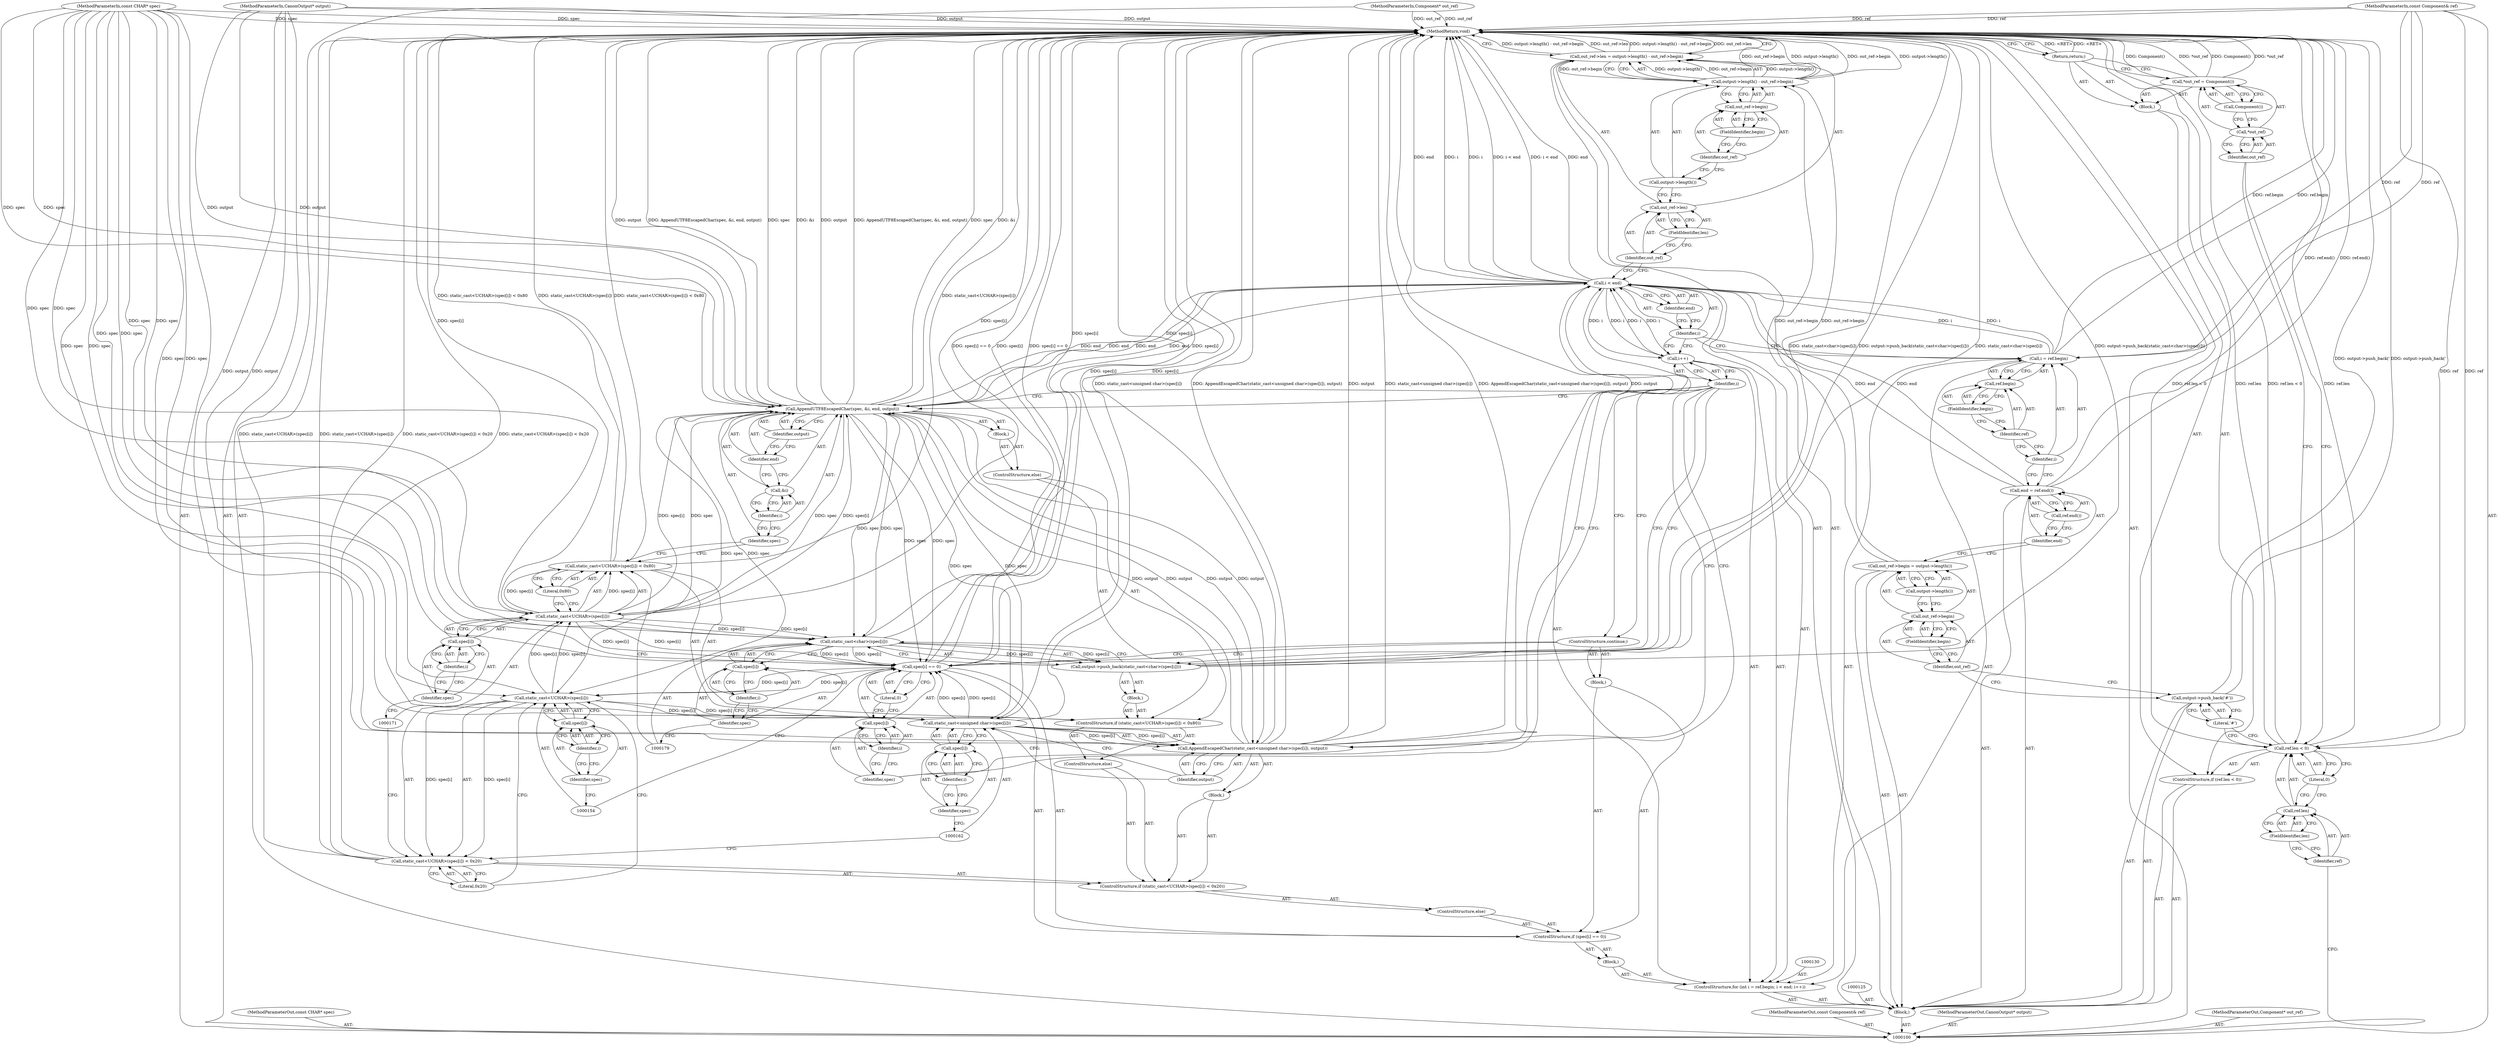 digraph "0_Chrome_f8f6ed59949be4451ee2f5443d8a313f102fde60" {
"1000200" [label="(MethodReturn,void)"];
"1000101" [label="(MethodParameterIn,const CHAR* spec)"];
"1000286" [label="(MethodParameterOut,const CHAR* spec)"];
"1000118" [label="(Call,output->push_back('#'))"];
"1000119" [label="(Literal,'#')"];
"1000123" [label="(FieldIdentifier,begin)"];
"1000124" [label="(Call,output->length())"];
"1000120" [label="(Call,out_ref->begin = output->length())"];
"1000121" [label="(Call,out_ref->begin)"];
"1000122" [label="(Identifier,out_ref)"];
"1000128" [label="(Call,ref.end())"];
"1000126" [label="(Call,end = ref.end())"];
"1000127" [label="(Identifier,end)"];
"1000131" [label="(Call,i = ref.begin)"];
"1000132" [label="(Identifier,i)"];
"1000133" [label="(Call,ref.begin)"];
"1000134" [label="(Identifier,ref)"];
"1000135" [label="(FieldIdentifier,begin)"];
"1000129" [label="(ControlStructure,for (int i = ref.begin; i < end; i++))"];
"1000136" [label="(Call,i < end)"];
"1000137" [label="(Identifier,i)"];
"1000138" [label="(Identifier,end)"];
"1000139" [label="(Call,i++)"];
"1000140" [label="(Identifier,i)"];
"1000141" [label="(Block,)"];
"1000146" [label="(Identifier,i)"];
"1000147" [label="(Literal,0)"];
"1000148" [label="(Block,)"];
"1000142" [label="(ControlStructure,if (spec[i] == 0))"];
"1000143" [label="(Call,spec[i] == 0)"];
"1000144" [label="(Call,spec[i])"];
"1000145" [label="(Identifier,spec)"];
"1000149" [label="(ControlStructure,continue;)"];
"1000151" [label="(ControlStructure,if (static_cast<UCHAR>(spec[i]) < 0x20))"];
"1000152" [label="(Call,static_cast<UCHAR>(spec[i]) < 0x20)"];
"1000153" [label="(Call,static_cast<UCHAR>(spec[i]))"];
"1000155" [label="(Call,spec[i])"];
"1000156" [label="(Identifier,spec)"];
"1000157" [label="(Identifier,i)"];
"1000158" [label="(Literal,0x20)"];
"1000159" [label="(Block,)"];
"1000150" [label="(ControlStructure,else)"];
"1000161" [label="(Call,static_cast<unsigned char>(spec[i]))"];
"1000163" [label="(Call,spec[i])"];
"1000164" [label="(Identifier,spec)"];
"1000165" [label="(Identifier,i)"];
"1000160" [label="(Call,AppendEscapedChar(static_cast<unsigned char>(spec[i]), output))"];
"1000166" [label="(Identifier,output)"];
"1000168" [label="(ControlStructure,if (static_cast<UCHAR>(spec[i]) < 0x80))"];
"1000169" [label="(Call,static_cast<UCHAR>(spec[i]) < 0x80)"];
"1000170" [label="(Call,static_cast<UCHAR>(spec[i]))"];
"1000172" [label="(Call,spec[i])"];
"1000173" [label="(Identifier,spec)"];
"1000174" [label="(Identifier,i)"];
"1000175" [label="(Literal,0x80)"];
"1000176" [label="(Block,)"];
"1000167" [label="(ControlStructure,else)"];
"1000102" [label="(MethodParameterIn,const Component& ref)"];
"1000287" [label="(MethodParameterOut,const Component& ref)"];
"1000178" [label="(Call,static_cast<char>(spec[i]))"];
"1000180" [label="(Call,spec[i])"];
"1000181" [label="(Identifier,spec)"];
"1000182" [label="(Identifier,i)"];
"1000177" [label="(Call,output->push_back(static_cast<char>(spec[i])))"];
"1000184" [label="(Block,)"];
"1000183" [label="(ControlStructure,else)"];
"1000186" [label="(Identifier,spec)"];
"1000187" [label="(Call,&i)"];
"1000188" [label="(Identifier,i)"];
"1000189" [label="(Identifier,end)"];
"1000190" [label="(Identifier,output)"];
"1000185" [label="(Call,AppendUTF8EscapedChar(spec, &i, end, output))"];
"1000194" [label="(FieldIdentifier,len)"];
"1000195" [label="(Call,output->length() - out_ref->begin)"];
"1000196" [label="(Call,output->length())"];
"1000191" [label="(Call,out_ref->len = output->length() - out_ref->begin)"];
"1000192" [label="(Call,out_ref->len)"];
"1000193" [label="(Identifier,out_ref)"];
"1000197" [label="(Call,out_ref->begin)"];
"1000198" [label="(Identifier,out_ref)"];
"1000199" [label="(FieldIdentifier,begin)"];
"1000103" [label="(MethodParameterIn,CanonOutput* output)"];
"1000288" [label="(MethodParameterOut,CanonOutput* output)"];
"1000104" [label="(MethodParameterIn,Component* out_ref)"];
"1000289" [label="(MethodParameterOut,Component* out_ref)"];
"1000105" [label="(Block,)"];
"1000110" [label="(FieldIdentifier,len)"];
"1000111" [label="(Literal,0)"];
"1000112" [label="(Block,)"];
"1000106" [label="(ControlStructure,if (ref.len < 0))"];
"1000107" [label="(Call,ref.len < 0)"];
"1000108" [label="(Call,ref.len)"];
"1000109" [label="(Identifier,ref)"];
"1000116" [label="(Call,Component())"];
"1000113" [label="(Call,*out_ref = Component())"];
"1000114" [label="(Call,*out_ref)"];
"1000115" [label="(Identifier,out_ref)"];
"1000117" [label="(Return,return;)"];
"1000200" -> "1000100"  [label="AST: "];
"1000200" -> "1000117"  [label="CFG: "];
"1000200" -> "1000191"  [label="CFG: "];
"1000177" -> "1000200"  [label="DDG: static_cast<char>(spec[i])"];
"1000177" -> "1000200"  [label="DDG: output->push_back(static_cast<char>(spec[i]))"];
"1000107" -> "1000200"  [label="DDG: ref.len"];
"1000107" -> "1000200"  [label="DDG: ref.len < 0"];
"1000185" -> "1000200"  [label="DDG: AppendUTF8EscapedChar(spec, &i, end, output)"];
"1000185" -> "1000200"  [label="DDG: spec"];
"1000185" -> "1000200"  [label="DDG: &i"];
"1000185" -> "1000200"  [label="DDG: output"];
"1000104" -> "1000200"  [label="DDG: out_ref"];
"1000152" -> "1000200"  [label="DDG: static_cast<UCHAR>(spec[i])"];
"1000152" -> "1000200"  [label="DDG: static_cast<UCHAR>(spec[i]) < 0x20"];
"1000118" -> "1000200"  [label="DDG: output->push_back('"];
"1000195" -> "1000200"  [label="DDG: out_ref->begin"];
"1000195" -> "1000200"  [label="DDG: output->length()"];
"1000136" -> "1000200"  [label="DDG: i"];
"1000136" -> "1000200"  [label="DDG: i < end"];
"1000136" -> "1000200"  [label="DDG: end"];
"1000170" -> "1000200"  [label="DDG: spec[i]"];
"1000169" -> "1000200"  [label="DDG: static_cast<UCHAR>(spec[i]) < 0x80"];
"1000169" -> "1000200"  [label="DDG: static_cast<UCHAR>(spec[i])"];
"1000113" -> "1000200"  [label="DDG: *out_ref"];
"1000113" -> "1000200"  [label="DDG: Component()"];
"1000160" -> "1000200"  [label="DDG: AppendEscapedChar(static_cast<unsigned char>(spec[i]), output)"];
"1000160" -> "1000200"  [label="DDG: output"];
"1000160" -> "1000200"  [label="DDG: static_cast<unsigned char>(spec[i])"];
"1000191" -> "1000200"  [label="DDG: output->length() - out_ref->begin"];
"1000191" -> "1000200"  [label="DDG: out_ref->len"];
"1000103" -> "1000200"  [label="DDG: output"];
"1000143" -> "1000200"  [label="DDG: spec[i]"];
"1000143" -> "1000200"  [label="DDG: spec[i] == 0"];
"1000178" -> "1000200"  [label="DDG: spec[i]"];
"1000131" -> "1000200"  [label="DDG: ref.begin"];
"1000102" -> "1000200"  [label="DDG: ref"];
"1000101" -> "1000200"  [label="DDG: spec"];
"1000126" -> "1000200"  [label="DDG: ref.end()"];
"1000161" -> "1000200"  [label="DDG: spec[i]"];
"1000117" -> "1000200"  [label="DDG: <RET>"];
"1000101" -> "1000100"  [label="AST: "];
"1000101" -> "1000200"  [label="DDG: spec"];
"1000101" -> "1000143"  [label="DDG: spec"];
"1000101" -> "1000153"  [label="DDG: spec"];
"1000101" -> "1000161"  [label="DDG: spec"];
"1000101" -> "1000170"  [label="DDG: spec"];
"1000101" -> "1000178"  [label="DDG: spec"];
"1000101" -> "1000185"  [label="DDG: spec"];
"1000286" -> "1000100"  [label="AST: "];
"1000118" -> "1000105"  [label="AST: "];
"1000118" -> "1000119"  [label="CFG: "];
"1000119" -> "1000118"  [label="AST: "];
"1000122" -> "1000118"  [label="CFG: "];
"1000118" -> "1000200"  [label="DDG: output->push_back('"];
"1000119" -> "1000118"  [label="AST: "];
"1000119" -> "1000107"  [label="CFG: "];
"1000118" -> "1000119"  [label="CFG: "];
"1000123" -> "1000121"  [label="AST: "];
"1000123" -> "1000122"  [label="CFG: "];
"1000121" -> "1000123"  [label="CFG: "];
"1000124" -> "1000120"  [label="AST: "];
"1000124" -> "1000121"  [label="CFG: "];
"1000120" -> "1000124"  [label="CFG: "];
"1000120" -> "1000105"  [label="AST: "];
"1000120" -> "1000124"  [label="CFG: "];
"1000121" -> "1000120"  [label="AST: "];
"1000124" -> "1000120"  [label="AST: "];
"1000127" -> "1000120"  [label="CFG: "];
"1000120" -> "1000195"  [label="DDG: out_ref->begin"];
"1000121" -> "1000120"  [label="AST: "];
"1000121" -> "1000123"  [label="CFG: "];
"1000122" -> "1000121"  [label="AST: "];
"1000123" -> "1000121"  [label="AST: "];
"1000124" -> "1000121"  [label="CFG: "];
"1000122" -> "1000121"  [label="AST: "];
"1000122" -> "1000118"  [label="CFG: "];
"1000123" -> "1000122"  [label="CFG: "];
"1000128" -> "1000126"  [label="AST: "];
"1000128" -> "1000127"  [label="CFG: "];
"1000126" -> "1000128"  [label="CFG: "];
"1000126" -> "1000105"  [label="AST: "];
"1000126" -> "1000128"  [label="CFG: "];
"1000127" -> "1000126"  [label="AST: "];
"1000128" -> "1000126"  [label="AST: "];
"1000132" -> "1000126"  [label="CFG: "];
"1000126" -> "1000200"  [label="DDG: ref.end()"];
"1000126" -> "1000136"  [label="DDG: end"];
"1000127" -> "1000126"  [label="AST: "];
"1000127" -> "1000120"  [label="CFG: "];
"1000128" -> "1000127"  [label="CFG: "];
"1000131" -> "1000129"  [label="AST: "];
"1000131" -> "1000133"  [label="CFG: "];
"1000132" -> "1000131"  [label="AST: "];
"1000133" -> "1000131"  [label="AST: "];
"1000137" -> "1000131"  [label="CFG: "];
"1000131" -> "1000200"  [label="DDG: ref.begin"];
"1000102" -> "1000131"  [label="DDG: ref"];
"1000131" -> "1000136"  [label="DDG: i"];
"1000132" -> "1000131"  [label="AST: "];
"1000132" -> "1000126"  [label="CFG: "];
"1000134" -> "1000132"  [label="CFG: "];
"1000133" -> "1000131"  [label="AST: "];
"1000133" -> "1000135"  [label="CFG: "];
"1000134" -> "1000133"  [label="AST: "];
"1000135" -> "1000133"  [label="AST: "];
"1000131" -> "1000133"  [label="CFG: "];
"1000134" -> "1000133"  [label="AST: "];
"1000134" -> "1000132"  [label="CFG: "];
"1000135" -> "1000134"  [label="CFG: "];
"1000135" -> "1000133"  [label="AST: "];
"1000135" -> "1000134"  [label="CFG: "];
"1000133" -> "1000135"  [label="CFG: "];
"1000129" -> "1000105"  [label="AST: "];
"1000130" -> "1000129"  [label="AST: "];
"1000131" -> "1000129"  [label="AST: "];
"1000136" -> "1000129"  [label="AST: "];
"1000139" -> "1000129"  [label="AST: "];
"1000141" -> "1000129"  [label="AST: "];
"1000136" -> "1000129"  [label="AST: "];
"1000136" -> "1000138"  [label="CFG: "];
"1000137" -> "1000136"  [label="AST: "];
"1000138" -> "1000136"  [label="AST: "];
"1000145" -> "1000136"  [label="CFG: "];
"1000193" -> "1000136"  [label="CFG: "];
"1000136" -> "1000200"  [label="DDG: i"];
"1000136" -> "1000200"  [label="DDG: i < end"];
"1000136" -> "1000200"  [label="DDG: end"];
"1000131" -> "1000136"  [label="DDG: i"];
"1000139" -> "1000136"  [label="DDG: i"];
"1000185" -> "1000136"  [label="DDG: end"];
"1000126" -> "1000136"  [label="DDG: end"];
"1000136" -> "1000139"  [label="DDG: i"];
"1000136" -> "1000185"  [label="DDG: end"];
"1000137" -> "1000136"  [label="AST: "];
"1000137" -> "1000131"  [label="CFG: "];
"1000137" -> "1000139"  [label="CFG: "];
"1000138" -> "1000137"  [label="CFG: "];
"1000138" -> "1000136"  [label="AST: "];
"1000138" -> "1000137"  [label="CFG: "];
"1000136" -> "1000138"  [label="CFG: "];
"1000139" -> "1000129"  [label="AST: "];
"1000139" -> "1000140"  [label="CFG: "];
"1000140" -> "1000139"  [label="AST: "];
"1000137" -> "1000139"  [label="CFG: "];
"1000139" -> "1000136"  [label="DDG: i"];
"1000136" -> "1000139"  [label="DDG: i"];
"1000140" -> "1000139"  [label="AST: "];
"1000140" -> "1000149"  [label="CFG: "];
"1000140" -> "1000160"  [label="CFG: "];
"1000140" -> "1000177"  [label="CFG: "];
"1000140" -> "1000185"  [label="CFG: "];
"1000139" -> "1000140"  [label="CFG: "];
"1000141" -> "1000129"  [label="AST: "];
"1000142" -> "1000141"  [label="AST: "];
"1000146" -> "1000144"  [label="AST: "];
"1000146" -> "1000145"  [label="CFG: "];
"1000144" -> "1000146"  [label="CFG: "];
"1000147" -> "1000143"  [label="AST: "];
"1000147" -> "1000144"  [label="CFG: "];
"1000143" -> "1000147"  [label="CFG: "];
"1000148" -> "1000142"  [label="AST: "];
"1000149" -> "1000148"  [label="AST: "];
"1000142" -> "1000141"  [label="AST: "];
"1000143" -> "1000142"  [label="AST: "];
"1000148" -> "1000142"  [label="AST: "];
"1000150" -> "1000142"  [label="AST: "];
"1000143" -> "1000142"  [label="AST: "];
"1000143" -> "1000147"  [label="CFG: "];
"1000144" -> "1000143"  [label="AST: "];
"1000147" -> "1000143"  [label="AST: "];
"1000149" -> "1000143"  [label="CFG: "];
"1000154" -> "1000143"  [label="CFG: "];
"1000143" -> "1000200"  [label="DDG: spec[i]"];
"1000143" -> "1000200"  [label="DDG: spec[i] == 0"];
"1000185" -> "1000143"  [label="DDG: spec"];
"1000170" -> "1000143"  [label="DDG: spec[i]"];
"1000178" -> "1000143"  [label="DDG: spec[i]"];
"1000161" -> "1000143"  [label="DDG: spec[i]"];
"1000101" -> "1000143"  [label="DDG: spec"];
"1000143" -> "1000153"  [label="DDG: spec[i]"];
"1000144" -> "1000143"  [label="AST: "];
"1000144" -> "1000146"  [label="CFG: "];
"1000145" -> "1000144"  [label="AST: "];
"1000146" -> "1000144"  [label="AST: "];
"1000147" -> "1000144"  [label="CFG: "];
"1000145" -> "1000144"  [label="AST: "];
"1000145" -> "1000136"  [label="CFG: "];
"1000146" -> "1000145"  [label="CFG: "];
"1000149" -> "1000148"  [label="AST: "];
"1000149" -> "1000143"  [label="CFG: "];
"1000140" -> "1000149"  [label="CFG: "];
"1000151" -> "1000150"  [label="AST: "];
"1000152" -> "1000151"  [label="AST: "];
"1000159" -> "1000151"  [label="AST: "];
"1000167" -> "1000151"  [label="AST: "];
"1000152" -> "1000151"  [label="AST: "];
"1000152" -> "1000158"  [label="CFG: "];
"1000153" -> "1000152"  [label="AST: "];
"1000158" -> "1000152"  [label="AST: "];
"1000162" -> "1000152"  [label="CFG: "];
"1000171" -> "1000152"  [label="CFG: "];
"1000152" -> "1000200"  [label="DDG: static_cast<UCHAR>(spec[i])"];
"1000152" -> "1000200"  [label="DDG: static_cast<UCHAR>(spec[i]) < 0x20"];
"1000153" -> "1000152"  [label="DDG: spec[i]"];
"1000153" -> "1000152"  [label="AST: "];
"1000153" -> "1000155"  [label="CFG: "];
"1000154" -> "1000153"  [label="AST: "];
"1000155" -> "1000153"  [label="AST: "];
"1000158" -> "1000153"  [label="CFG: "];
"1000153" -> "1000152"  [label="DDG: spec[i]"];
"1000185" -> "1000153"  [label="DDG: spec"];
"1000143" -> "1000153"  [label="DDG: spec[i]"];
"1000101" -> "1000153"  [label="DDG: spec"];
"1000153" -> "1000161"  [label="DDG: spec[i]"];
"1000153" -> "1000170"  [label="DDG: spec[i]"];
"1000155" -> "1000153"  [label="AST: "];
"1000155" -> "1000157"  [label="CFG: "];
"1000156" -> "1000155"  [label="AST: "];
"1000157" -> "1000155"  [label="AST: "];
"1000153" -> "1000155"  [label="CFG: "];
"1000156" -> "1000155"  [label="AST: "];
"1000156" -> "1000154"  [label="CFG: "];
"1000157" -> "1000156"  [label="CFG: "];
"1000157" -> "1000155"  [label="AST: "];
"1000157" -> "1000156"  [label="CFG: "];
"1000155" -> "1000157"  [label="CFG: "];
"1000158" -> "1000152"  [label="AST: "];
"1000158" -> "1000153"  [label="CFG: "];
"1000152" -> "1000158"  [label="CFG: "];
"1000159" -> "1000151"  [label="AST: "];
"1000160" -> "1000159"  [label="AST: "];
"1000150" -> "1000142"  [label="AST: "];
"1000151" -> "1000150"  [label="AST: "];
"1000161" -> "1000160"  [label="AST: "];
"1000161" -> "1000163"  [label="CFG: "];
"1000162" -> "1000161"  [label="AST: "];
"1000163" -> "1000161"  [label="AST: "];
"1000166" -> "1000161"  [label="CFG: "];
"1000161" -> "1000200"  [label="DDG: spec[i]"];
"1000161" -> "1000143"  [label="DDG: spec[i]"];
"1000161" -> "1000160"  [label="DDG: spec[i]"];
"1000185" -> "1000161"  [label="DDG: spec"];
"1000153" -> "1000161"  [label="DDG: spec[i]"];
"1000101" -> "1000161"  [label="DDG: spec"];
"1000163" -> "1000161"  [label="AST: "];
"1000163" -> "1000165"  [label="CFG: "];
"1000164" -> "1000163"  [label="AST: "];
"1000165" -> "1000163"  [label="AST: "];
"1000161" -> "1000163"  [label="CFG: "];
"1000164" -> "1000163"  [label="AST: "];
"1000164" -> "1000162"  [label="CFG: "];
"1000165" -> "1000164"  [label="CFG: "];
"1000165" -> "1000163"  [label="AST: "];
"1000165" -> "1000164"  [label="CFG: "];
"1000163" -> "1000165"  [label="CFG: "];
"1000160" -> "1000159"  [label="AST: "];
"1000160" -> "1000166"  [label="CFG: "];
"1000161" -> "1000160"  [label="AST: "];
"1000166" -> "1000160"  [label="AST: "];
"1000140" -> "1000160"  [label="CFG: "];
"1000160" -> "1000200"  [label="DDG: AppendEscapedChar(static_cast<unsigned char>(spec[i]), output)"];
"1000160" -> "1000200"  [label="DDG: output"];
"1000160" -> "1000200"  [label="DDG: static_cast<unsigned char>(spec[i])"];
"1000161" -> "1000160"  [label="DDG: spec[i]"];
"1000185" -> "1000160"  [label="DDG: output"];
"1000103" -> "1000160"  [label="DDG: output"];
"1000160" -> "1000185"  [label="DDG: output"];
"1000166" -> "1000160"  [label="AST: "];
"1000166" -> "1000161"  [label="CFG: "];
"1000160" -> "1000166"  [label="CFG: "];
"1000168" -> "1000167"  [label="AST: "];
"1000169" -> "1000168"  [label="AST: "];
"1000176" -> "1000168"  [label="AST: "];
"1000183" -> "1000168"  [label="AST: "];
"1000169" -> "1000168"  [label="AST: "];
"1000169" -> "1000175"  [label="CFG: "];
"1000170" -> "1000169"  [label="AST: "];
"1000175" -> "1000169"  [label="AST: "];
"1000179" -> "1000169"  [label="CFG: "];
"1000186" -> "1000169"  [label="CFG: "];
"1000169" -> "1000200"  [label="DDG: static_cast<UCHAR>(spec[i]) < 0x80"];
"1000169" -> "1000200"  [label="DDG: static_cast<UCHAR>(spec[i])"];
"1000170" -> "1000169"  [label="DDG: spec[i]"];
"1000170" -> "1000169"  [label="AST: "];
"1000170" -> "1000172"  [label="CFG: "];
"1000171" -> "1000170"  [label="AST: "];
"1000172" -> "1000170"  [label="AST: "];
"1000175" -> "1000170"  [label="CFG: "];
"1000170" -> "1000200"  [label="DDG: spec[i]"];
"1000170" -> "1000143"  [label="DDG: spec[i]"];
"1000170" -> "1000169"  [label="DDG: spec[i]"];
"1000185" -> "1000170"  [label="DDG: spec"];
"1000153" -> "1000170"  [label="DDG: spec[i]"];
"1000101" -> "1000170"  [label="DDG: spec"];
"1000170" -> "1000178"  [label="DDG: spec[i]"];
"1000170" -> "1000185"  [label="DDG: spec[i]"];
"1000172" -> "1000170"  [label="AST: "];
"1000172" -> "1000174"  [label="CFG: "];
"1000173" -> "1000172"  [label="AST: "];
"1000174" -> "1000172"  [label="AST: "];
"1000170" -> "1000172"  [label="CFG: "];
"1000173" -> "1000172"  [label="AST: "];
"1000173" -> "1000171"  [label="CFG: "];
"1000174" -> "1000173"  [label="CFG: "];
"1000174" -> "1000172"  [label="AST: "];
"1000174" -> "1000173"  [label="CFG: "];
"1000172" -> "1000174"  [label="CFG: "];
"1000175" -> "1000169"  [label="AST: "];
"1000175" -> "1000170"  [label="CFG: "];
"1000169" -> "1000175"  [label="CFG: "];
"1000176" -> "1000168"  [label="AST: "];
"1000177" -> "1000176"  [label="AST: "];
"1000167" -> "1000151"  [label="AST: "];
"1000168" -> "1000167"  [label="AST: "];
"1000102" -> "1000100"  [label="AST: "];
"1000102" -> "1000200"  [label="DDG: ref"];
"1000102" -> "1000107"  [label="DDG: ref"];
"1000102" -> "1000131"  [label="DDG: ref"];
"1000287" -> "1000100"  [label="AST: "];
"1000178" -> "1000177"  [label="AST: "];
"1000178" -> "1000180"  [label="CFG: "];
"1000179" -> "1000178"  [label="AST: "];
"1000180" -> "1000178"  [label="AST: "];
"1000177" -> "1000178"  [label="CFG: "];
"1000178" -> "1000200"  [label="DDG: spec[i]"];
"1000178" -> "1000143"  [label="DDG: spec[i]"];
"1000178" -> "1000177"  [label="DDG: spec[i]"];
"1000185" -> "1000178"  [label="DDG: spec"];
"1000170" -> "1000178"  [label="DDG: spec[i]"];
"1000101" -> "1000178"  [label="DDG: spec"];
"1000180" -> "1000178"  [label="AST: "];
"1000180" -> "1000182"  [label="CFG: "];
"1000181" -> "1000180"  [label="AST: "];
"1000182" -> "1000180"  [label="AST: "];
"1000178" -> "1000180"  [label="CFG: "];
"1000181" -> "1000180"  [label="AST: "];
"1000181" -> "1000179"  [label="CFG: "];
"1000182" -> "1000181"  [label="CFG: "];
"1000182" -> "1000180"  [label="AST: "];
"1000182" -> "1000181"  [label="CFG: "];
"1000180" -> "1000182"  [label="CFG: "];
"1000177" -> "1000176"  [label="AST: "];
"1000177" -> "1000178"  [label="CFG: "];
"1000178" -> "1000177"  [label="AST: "];
"1000140" -> "1000177"  [label="CFG: "];
"1000177" -> "1000200"  [label="DDG: static_cast<char>(spec[i])"];
"1000177" -> "1000200"  [label="DDG: output->push_back(static_cast<char>(spec[i]))"];
"1000178" -> "1000177"  [label="DDG: spec[i]"];
"1000184" -> "1000183"  [label="AST: "];
"1000185" -> "1000184"  [label="AST: "];
"1000183" -> "1000168"  [label="AST: "];
"1000184" -> "1000183"  [label="AST: "];
"1000186" -> "1000185"  [label="AST: "];
"1000186" -> "1000169"  [label="CFG: "];
"1000188" -> "1000186"  [label="CFG: "];
"1000187" -> "1000185"  [label="AST: "];
"1000187" -> "1000188"  [label="CFG: "];
"1000188" -> "1000187"  [label="AST: "];
"1000189" -> "1000187"  [label="CFG: "];
"1000188" -> "1000187"  [label="AST: "];
"1000188" -> "1000186"  [label="CFG: "];
"1000187" -> "1000188"  [label="CFG: "];
"1000189" -> "1000185"  [label="AST: "];
"1000189" -> "1000187"  [label="CFG: "];
"1000190" -> "1000189"  [label="CFG: "];
"1000190" -> "1000185"  [label="AST: "];
"1000190" -> "1000189"  [label="CFG: "];
"1000185" -> "1000190"  [label="CFG: "];
"1000185" -> "1000184"  [label="AST: "];
"1000185" -> "1000190"  [label="CFG: "];
"1000186" -> "1000185"  [label="AST: "];
"1000187" -> "1000185"  [label="AST: "];
"1000189" -> "1000185"  [label="AST: "];
"1000190" -> "1000185"  [label="AST: "];
"1000140" -> "1000185"  [label="CFG: "];
"1000185" -> "1000200"  [label="DDG: AppendUTF8EscapedChar(spec, &i, end, output)"];
"1000185" -> "1000200"  [label="DDG: spec"];
"1000185" -> "1000200"  [label="DDG: &i"];
"1000185" -> "1000200"  [label="DDG: output"];
"1000185" -> "1000136"  [label="DDG: end"];
"1000185" -> "1000143"  [label="DDG: spec"];
"1000185" -> "1000153"  [label="DDG: spec"];
"1000185" -> "1000161"  [label="DDG: spec"];
"1000185" -> "1000160"  [label="DDG: output"];
"1000185" -> "1000170"  [label="DDG: spec"];
"1000185" -> "1000178"  [label="DDG: spec"];
"1000170" -> "1000185"  [label="DDG: spec[i]"];
"1000101" -> "1000185"  [label="DDG: spec"];
"1000136" -> "1000185"  [label="DDG: end"];
"1000160" -> "1000185"  [label="DDG: output"];
"1000103" -> "1000185"  [label="DDG: output"];
"1000194" -> "1000192"  [label="AST: "];
"1000194" -> "1000193"  [label="CFG: "];
"1000192" -> "1000194"  [label="CFG: "];
"1000195" -> "1000191"  [label="AST: "];
"1000195" -> "1000197"  [label="CFG: "];
"1000196" -> "1000195"  [label="AST: "];
"1000197" -> "1000195"  [label="AST: "];
"1000191" -> "1000195"  [label="CFG: "];
"1000195" -> "1000200"  [label="DDG: out_ref->begin"];
"1000195" -> "1000200"  [label="DDG: output->length()"];
"1000195" -> "1000191"  [label="DDG: output->length()"];
"1000195" -> "1000191"  [label="DDG: out_ref->begin"];
"1000120" -> "1000195"  [label="DDG: out_ref->begin"];
"1000196" -> "1000195"  [label="AST: "];
"1000196" -> "1000192"  [label="CFG: "];
"1000198" -> "1000196"  [label="CFG: "];
"1000191" -> "1000105"  [label="AST: "];
"1000191" -> "1000195"  [label="CFG: "];
"1000192" -> "1000191"  [label="AST: "];
"1000195" -> "1000191"  [label="AST: "];
"1000200" -> "1000191"  [label="CFG: "];
"1000191" -> "1000200"  [label="DDG: output->length() - out_ref->begin"];
"1000191" -> "1000200"  [label="DDG: out_ref->len"];
"1000195" -> "1000191"  [label="DDG: output->length()"];
"1000195" -> "1000191"  [label="DDG: out_ref->begin"];
"1000192" -> "1000191"  [label="AST: "];
"1000192" -> "1000194"  [label="CFG: "];
"1000193" -> "1000192"  [label="AST: "];
"1000194" -> "1000192"  [label="AST: "];
"1000196" -> "1000192"  [label="CFG: "];
"1000193" -> "1000192"  [label="AST: "];
"1000193" -> "1000136"  [label="CFG: "];
"1000194" -> "1000193"  [label="CFG: "];
"1000197" -> "1000195"  [label="AST: "];
"1000197" -> "1000199"  [label="CFG: "];
"1000198" -> "1000197"  [label="AST: "];
"1000199" -> "1000197"  [label="AST: "];
"1000195" -> "1000197"  [label="CFG: "];
"1000198" -> "1000197"  [label="AST: "];
"1000198" -> "1000196"  [label="CFG: "];
"1000199" -> "1000198"  [label="CFG: "];
"1000199" -> "1000197"  [label="AST: "];
"1000199" -> "1000198"  [label="CFG: "];
"1000197" -> "1000199"  [label="CFG: "];
"1000103" -> "1000100"  [label="AST: "];
"1000103" -> "1000200"  [label="DDG: output"];
"1000103" -> "1000160"  [label="DDG: output"];
"1000103" -> "1000185"  [label="DDG: output"];
"1000288" -> "1000100"  [label="AST: "];
"1000104" -> "1000100"  [label="AST: "];
"1000104" -> "1000200"  [label="DDG: out_ref"];
"1000289" -> "1000100"  [label="AST: "];
"1000105" -> "1000100"  [label="AST: "];
"1000106" -> "1000105"  [label="AST: "];
"1000118" -> "1000105"  [label="AST: "];
"1000120" -> "1000105"  [label="AST: "];
"1000125" -> "1000105"  [label="AST: "];
"1000126" -> "1000105"  [label="AST: "];
"1000129" -> "1000105"  [label="AST: "];
"1000191" -> "1000105"  [label="AST: "];
"1000110" -> "1000108"  [label="AST: "];
"1000110" -> "1000109"  [label="CFG: "];
"1000108" -> "1000110"  [label="CFG: "];
"1000111" -> "1000107"  [label="AST: "];
"1000111" -> "1000108"  [label="CFG: "];
"1000107" -> "1000111"  [label="CFG: "];
"1000112" -> "1000106"  [label="AST: "];
"1000113" -> "1000112"  [label="AST: "];
"1000117" -> "1000112"  [label="AST: "];
"1000106" -> "1000105"  [label="AST: "];
"1000107" -> "1000106"  [label="AST: "];
"1000112" -> "1000106"  [label="AST: "];
"1000107" -> "1000106"  [label="AST: "];
"1000107" -> "1000111"  [label="CFG: "];
"1000108" -> "1000107"  [label="AST: "];
"1000111" -> "1000107"  [label="AST: "];
"1000115" -> "1000107"  [label="CFG: "];
"1000119" -> "1000107"  [label="CFG: "];
"1000107" -> "1000200"  [label="DDG: ref.len"];
"1000107" -> "1000200"  [label="DDG: ref.len < 0"];
"1000102" -> "1000107"  [label="DDG: ref"];
"1000108" -> "1000107"  [label="AST: "];
"1000108" -> "1000110"  [label="CFG: "];
"1000109" -> "1000108"  [label="AST: "];
"1000110" -> "1000108"  [label="AST: "];
"1000111" -> "1000108"  [label="CFG: "];
"1000109" -> "1000108"  [label="AST: "];
"1000109" -> "1000100"  [label="CFG: "];
"1000110" -> "1000109"  [label="CFG: "];
"1000116" -> "1000113"  [label="AST: "];
"1000116" -> "1000114"  [label="CFG: "];
"1000113" -> "1000116"  [label="CFG: "];
"1000113" -> "1000112"  [label="AST: "];
"1000113" -> "1000116"  [label="CFG: "];
"1000114" -> "1000113"  [label="AST: "];
"1000116" -> "1000113"  [label="AST: "];
"1000117" -> "1000113"  [label="CFG: "];
"1000113" -> "1000200"  [label="DDG: *out_ref"];
"1000113" -> "1000200"  [label="DDG: Component()"];
"1000114" -> "1000113"  [label="AST: "];
"1000114" -> "1000115"  [label="CFG: "];
"1000115" -> "1000114"  [label="AST: "];
"1000116" -> "1000114"  [label="CFG: "];
"1000115" -> "1000114"  [label="AST: "];
"1000115" -> "1000107"  [label="CFG: "];
"1000114" -> "1000115"  [label="CFG: "];
"1000117" -> "1000112"  [label="AST: "];
"1000117" -> "1000113"  [label="CFG: "];
"1000200" -> "1000117"  [label="CFG: "];
"1000117" -> "1000200"  [label="DDG: <RET>"];
}
